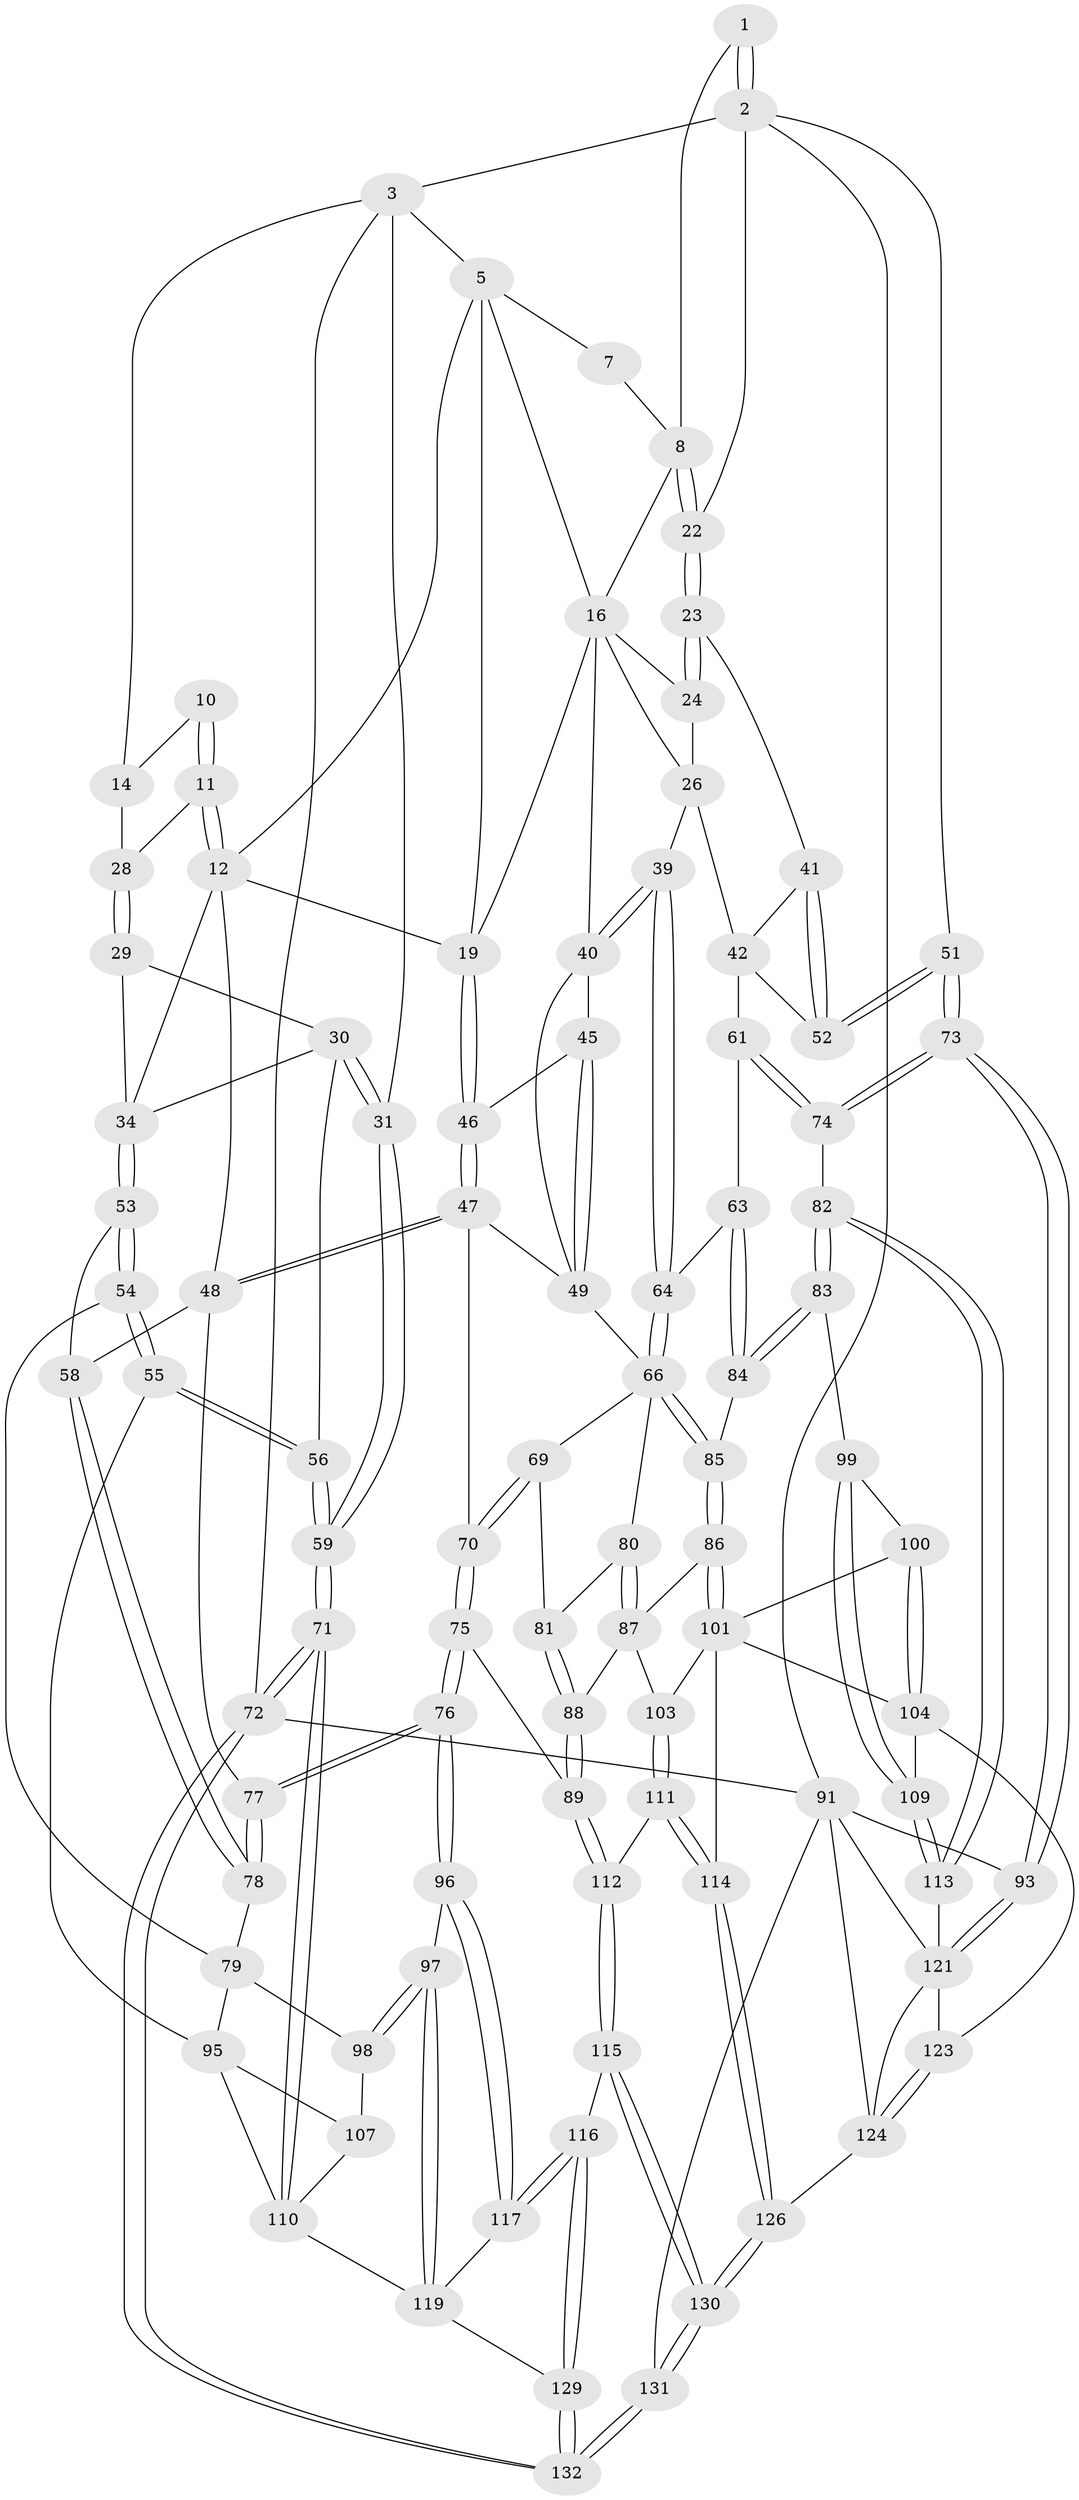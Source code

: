 // original degree distribution, {3: 0.022388059701492536, 5: 0.5746268656716418, 6: 0.20149253731343283, 4: 0.20149253731343283}
// Generated by graph-tools (version 1.1) at 2025/21/03/04/25 18:21:26]
// undirected, 93 vertices, 225 edges
graph export_dot {
graph [start="1"]
  node [color=gray90,style=filled];
  1 [pos="+1+0"];
  2 [pos="+1+0",super="+21"];
  3 [pos="+0+0",super="+15+4"];
  5 [pos="+0.4256751527259333+0",super="+6+13"];
  7 [pos="+0.7358411162139253+0"];
  8 [pos="+0.7620409894732197+0.07451244601235171",super="+9"];
  10 [pos="+0.1757083446117849+0.03497901896049143"];
  11 [pos="+0.27708814898962525+0.1602699291995382"];
  12 [pos="+0.28632577788947905+0.16223816128500881",super="+33"];
  14 [pos="+0.07008213231247991+0.11287806838743429"];
  16 [pos="+0.7366642070473396+0.08996025734167283",super="+17"];
  19 [pos="+0.47608110012588367+0.23246177540521404",super="+20"];
  22 [pos="+1+0.07024694399527512"];
  23 [pos="+0.9852327752672252+0.18999096327148066"];
  24 [pos="+0.866120751114518+0.1914376527984219",super="+25"];
  26 [pos="+0.680976867950721+0.20879419051555986",super="+32"];
  28 [pos="+0.13886388021877366+0.1779120803988098"];
  29 [pos="+0.10230520211005109+0.24061966813499902"];
  30 [pos="+0+0.24688884996095248",super="+36"];
  31 [pos="+0+0.17632078730469"];
  34 [pos="+0.20590725972042742+0.35609202801872974",super="+35"];
  39 [pos="+0.7526251861721743+0.3731537705008492"];
  40 [pos="+0.6314119224801972+0.38407815342593354",super="+44"];
  41 [pos="+0.8525740477189861+0.3452924841538525"];
  42 [pos="+0.7823527329337263+0.35994764160697945",super="+60+43"];
  45 [pos="+0.5325736287518822+0.3717623587799998"];
  46 [pos="+0.48382405877753903+0.32937997368098654"];
  47 [pos="+0.42651842984759997+0.4518908519476527",super="+50"];
  48 [pos="+0.3607243043062556+0.41996064263766114",super="+57"];
  49 [pos="+0.5150386349876014+0.45598684109964793",super="+65"];
  51 [pos="+1+0.503133882443267"];
  52 [pos="+0.907196385538031+0.4192828311132214"];
  53 [pos="+0.20893271887056306+0.45880788230692143"];
  54 [pos="+0.14711573091762847+0.49303706111356177"];
  55 [pos="+0+0.5215111913539056"];
  56 [pos="+0+0.5176058635482004"];
  58 [pos="+0.23224180347750623+0.47235894290606584"];
  59 [pos="+0+0.5402360807971474"];
  61 [pos="+0.8651824154812755+0.49585376810438664",super="+62"];
  63 [pos="+0.8263524970691731+0.5095812352599216"];
  64 [pos="+0.7336571102724412+0.5151066604648091"];
  66 [pos="+0.7297965267254977+0.5197939861897956",super="+67"];
  69 [pos="+0.5863513930487101+0.5114823897702808"];
  70 [pos="+0.4483426376088053+0.5177454373270778"];
  71 [pos="+0+0.7605747391302096"];
  72 [pos="+0+1"];
  73 [pos="+1+0.5789914270683992"];
  74 [pos="+1+0.6260869061224494"];
  75 [pos="+0.43487395157216435+0.6181377232206656"];
  76 [pos="+0.40283920703588855+0.6275647626837416"];
  77 [pos="+0.332380213663538+0.585708695454861"];
  78 [pos="+0.2322303153574702+0.5890253812134857"];
  79 [pos="+0.21137559608603984+0.6017936941498497",super="+94"];
  80 [pos="+0.6321825176213665+0.5591108700695353"];
  81 [pos="+0.5918728021350393+0.5578815748554412"];
  82 [pos="+0.9182540872484865+0.6779475870857053"];
  83 [pos="+0.861997096122562+0.6507662260975625"];
  84 [pos="+0.8383251554557948+0.6144722772155301"];
  85 [pos="+0.732947787223153+0.539900746570235"];
  86 [pos="+0.7092143652801041+0.6275364263523688"];
  87 [pos="+0.6568691655147963+0.6190596717740321",super="+90"];
  88 [pos="+0.5236018285457439+0.6235840826996093"];
  89 [pos="+0.4370963324675592+0.6193890668919372"];
  91 [pos="+1+1",super="+133+92"];
  93 [pos="+1+0.773529809382675"];
  95 [pos="+0.15223334464076746+0.6380868555518248",super="+108"];
  96 [pos="+0.3636238658629948+0.6748383754035895"];
  97 [pos="+0.2642485991790458+0.7212973981951126"];
  98 [pos="+0.25516680469389796+0.7158350885898107"];
  99 [pos="+0.7969068339900547+0.6552983447653268"];
  100 [pos="+0.7579751533682493+0.6558246979263846"];
  101 [pos="+0.7112964159745698+0.6316885192724772",super="+102"];
  103 [pos="+0.6031868294578359+0.698853695691609"];
  104 [pos="+0.7342400792300755+0.7642191514557781",super="+105"];
  107 [pos="+0.16037855081682761+0.7383484405272861"];
  109 [pos="+0.7551374768770355+0.7582783616335992"];
  110 [pos="+0+0.7903693681787267",super="+118"];
  111 [pos="+0.5701878671298026+0.8216898298250416"];
  112 [pos="+0.5042090687136717+0.8002189185788389"];
  113 [pos="+0.8973565964825+0.7268280341219342"];
  114 [pos="+0.6115432367051242+0.8657847414076812"];
  115 [pos="+0.4191422252261322+0.8486260204606064"];
  116 [pos="+0.400236542562374+0.8514377092682915"];
  117 [pos="+0.3808110995234686+0.8204682447507589"];
  119 [pos="+0.2560921270826766+0.788366154338547",super="+120"];
  121 [pos="+0.9533707865409452+0.8298631106290707",super="+122+127"];
  123 [pos="+0.8226223539885001+0.8812323907358429"];
  124 [pos="+0.8227981403756252+0.8874989745066275",super="+125"];
  126 [pos="+0.6173780117518365+0.9076471109150922"];
  129 [pos="+0.25086709726173256+1"];
  130 [pos="+0.575989520053027+1"];
  131 [pos="+0.5553099712034619+1"];
  132 [pos="+0.25859478647916617+1"];
  1 -- 2;
  1 -- 2;
  1 -- 8;
  2 -- 3;
  2 -- 91;
  2 -- 51;
  2 -- 22;
  3 -- 72;
  3 -- 14;
  3 -- 31;
  3 -- 5;
  5 -- 7;
  5 -- 19;
  5 -- 12;
  5 -- 16;
  7 -- 8;
  8 -- 22;
  8 -- 22;
  8 -- 16;
  10 -- 11;
  10 -- 11;
  10 -- 14;
  11 -- 12;
  11 -- 12;
  11 -- 28;
  12 -- 48;
  12 -- 34;
  12 -- 19;
  14 -- 28;
  16 -- 24;
  16 -- 19;
  16 -- 40;
  16 -- 26;
  19 -- 46;
  19 -- 46;
  22 -- 23;
  22 -- 23;
  23 -- 24;
  23 -- 24;
  23 -- 41;
  24 -- 26 [weight=2];
  26 -- 39;
  26 -- 42;
  28 -- 29;
  28 -- 29;
  29 -- 30;
  29 -- 34;
  30 -- 31;
  30 -- 31;
  30 -- 56;
  30 -- 34;
  31 -- 59;
  31 -- 59;
  34 -- 53;
  34 -- 53;
  39 -- 40;
  39 -- 40;
  39 -- 64;
  39 -- 64;
  40 -- 49;
  40 -- 45;
  41 -- 42;
  41 -- 52;
  41 -- 52;
  42 -- 52;
  42 -- 61 [weight=2];
  45 -- 46;
  45 -- 49;
  45 -- 49;
  46 -- 47;
  46 -- 47;
  47 -- 48;
  47 -- 48;
  47 -- 49;
  47 -- 70;
  48 -- 58;
  48 -- 77;
  49 -- 66;
  51 -- 52;
  51 -- 52;
  51 -- 73;
  51 -- 73;
  53 -- 54;
  53 -- 54;
  53 -- 58;
  54 -- 55;
  54 -- 55;
  54 -- 79;
  55 -- 56;
  55 -- 56;
  55 -- 95;
  56 -- 59;
  56 -- 59;
  58 -- 78;
  58 -- 78;
  59 -- 71;
  59 -- 71;
  61 -- 74;
  61 -- 74;
  61 -- 63;
  63 -- 64;
  63 -- 84;
  63 -- 84;
  64 -- 66;
  64 -- 66;
  66 -- 85;
  66 -- 85;
  66 -- 80;
  66 -- 69;
  69 -- 70;
  69 -- 70;
  69 -- 81;
  70 -- 75;
  70 -- 75;
  71 -- 72;
  71 -- 72;
  71 -- 110;
  71 -- 110;
  72 -- 132;
  72 -- 132;
  72 -- 91;
  73 -- 74;
  73 -- 74;
  73 -- 93;
  73 -- 93;
  74 -- 82;
  75 -- 76;
  75 -- 76;
  75 -- 89;
  76 -- 77;
  76 -- 77;
  76 -- 96;
  76 -- 96;
  77 -- 78;
  77 -- 78;
  78 -- 79;
  79 -- 98;
  79 -- 95;
  80 -- 81;
  80 -- 87;
  80 -- 87;
  81 -- 88;
  81 -- 88;
  82 -- 83;
  82 -- 83;
  82 -- 113;
  82 -- 113;
  83 -- 84;
  83 -- 84;
  83 -- 99;
  84 -- 85;
  85 -- 86;
  85 -- 86;
  86 -- 87;
  86 -- 101;
  86 -- 101;
  87 -- 88;
  87 -- 103;
  88 -- 89;
  88 -- 89;
  89 -- 112;
  89 -- 112;
  91 -- 131;
  91 -- 124;
  91 -- 93;
  91 -- 121 [weight=2];
  93 -- 121;
  93 -- 121;
  95 -- 107;
  95 -- 110;
  96 -- 97;
  96 -- 117;
  96 -- 117;
  97 -- 98;
  97 -- 98;
  97 -- 119;
  97 -- 119;
  98 -- 107;
  99 -- 100;
  99 -- 109;
  99 -- 109;
  100 -- 101;
  100 -- 104;
  100 -- 104;
  101 -- 114;
  101 -- 103;
  101 -- 104;
  103 -- 111;
  103 -- 111;
  104 -- 109;
  104 -- 123;
  107 -- 110;
  109 -- 113;
  109 -- 113;
  110 -- 119;
  111 -- 112;
  111 -- 114;
  111 -- 114;
  112 -- 115;
  112 -- 115;
  113 -- 121;
  114 -- 126;
  114 -- 126;
  115 -- 116;
  115 -- 130;
  115 -- 130;
  116 -- 117;
  116 -- 117;
  116 -- 129;
  116 -- 129;
  117 -- 119;
  119 -- 129;
  121 -- 123;
  121 -- 124;
  123 -- 124;
  123 -- 124;
  124 -- 126;
  126 -- 130;
  126 -- 130;
  129 -- 132;
  129 -- 132;
  130 -- 131;
  130 -- 131;
  131 -- 132;
  131 -- 132;
}
